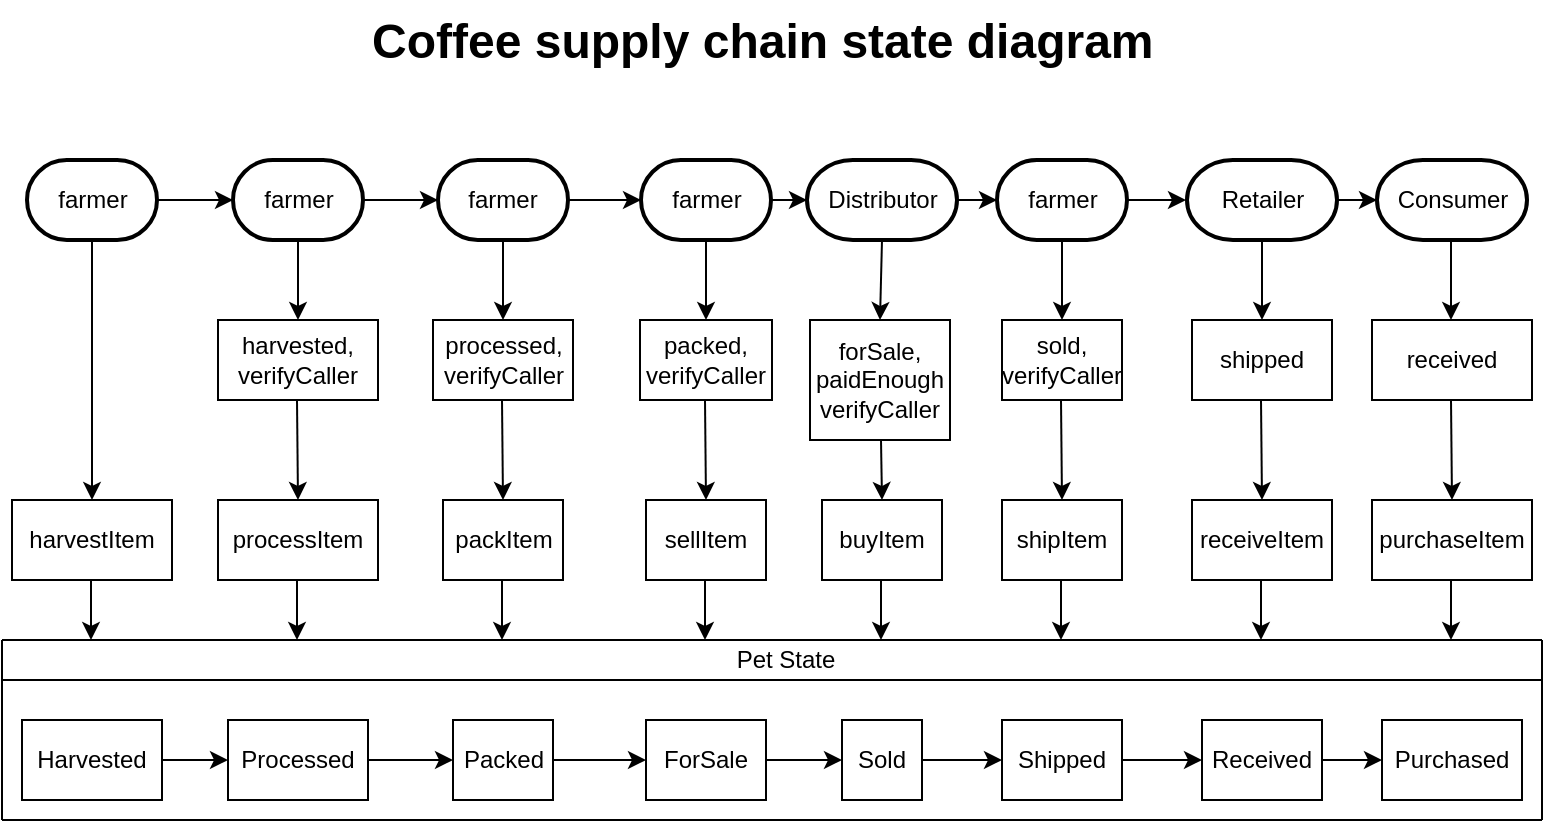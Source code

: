 <mxfile version="12.9.11" type="device"><diagram id="t9FqWY4UW1uQlBnNr380" name="Page-1"><mxGraphModel dx="946" dy="529" grid="1" gridSize="10" guides="1" tooltips="1" connect="1" arrows="1" fold="1" page="1" pageScale="1" pageWidth="827" pageHeight="1169" math="0" shadow="0"><root><mxCell id="0"/><mxCell id="1" parent="0"/><mxCell id="klQxxlOh72SQSvOW9jBo-2" value="&lt;span style=&quot;font-family: &amp;#34;helvetica&amp;#34; ; font-size: 24px ; font-style: normal ; font-weight: 700 ; letter-spacing: normal ; text-align: center ; text-indent: 0px ; text-transform: none ; word-spacing: 0px ; float: none ; display: inline&quot;&gt;Coffee supply chain state diagram&lt;/span&gt;" style="text;whiteSpace=wrap;html=1;" vertex="1" parent="1"><mxGeometry x="211" y="40" width="401" height="30" as="geometry"/></mxCell><mxCell id="klQxxlOh72SQSvOW9jBo-3" value="Harvested" style="rounded=0;whiteSpace=wrap;html=1;" vertex="1" parent="1"><mxGeometry x="38" y="400" width="70" height="40" as="geometry"/></mxCell><mxCell id="klQxxlOh72SQSvOW9jBo-4" value="Processed" style="rounded=0;whiteSpace=wrap;html=1;" vertex="1" parent="1"><mxGeometry x="141" y="400" width="70" height="40" as="geometry"/></mxCell><mxCell id="klQxxlOh72SQSvOW9jBo-5" value="Packed" style="rounded=0;whiteSpace=wrap;html=1;" vertex="1" parent="1"><mxGeometry x="253.5" y="400" width="50" height="40" as="geometry"/></mxCell><mxCell id="klQxxlOh72SQSvOW9jBo-6" value="ForSale" style="rounded=0;whiteSpace=wrap;html=1;" vertex="1" parent="1"><mxGeometry x="350" y="400" width="60" height="40" as="geometry"/></mxCell><mxCell id="klQxxlOh72SQSvOW9jBo-7" value="Sold" style="rounded=0;whiteSpace=wrap;html=1;" vertex="1" parent="1"><mxGeometry x="448" y="400" width="40" height="40" as="geometry"/></mxCell><mxCell id="klQxxlOh72SQSvOW9jBo-8" value="Shipped" style="rounded=0;whiteSpace=wrap;html=1;" vertex="1" parent="1"><mxGeometry x="528" y="400" width="60" height="40" as="geometry"/></mxCell><mxCell id="klQxxlOh72SQSvOW9jBo-9" value="Received" style="rounded=0;whiteSpace=wrap;html=1;" vertex="1" parent="1"><mxGeometry x="628" y="400" width="60" height="40" as="geometry"/></mxCell><mxCell id="klQxxlOh72SQSvOW9jBo-10" value="Purchased" style="rounded=0;whiteSpace=wrap;html=1;" vertex="1" parent="1"><mxGeometry x="718" y="400" width="70" height="40" as="geometry"/></mxCell><mxCell id="klQxxlOh72SQSvOW9jBo-11" value="" style="endArrow=classic;html=1;exitX=1;exitY=0.5;exitDx=0;exitDy=0;entryX=0;entryY=0.5;entryDx=0;entryDy=0;" edge="1" parent="1" source="klQxxlOh72SQSvOW9jBo-3" target="klQxxlOh72SQSvOW9jBo-4"><mxGeometry width="50" height="50" relative="1" as="geometry"><mxPoint x="396" y="380" as="sourcePoint"/><mxPoint x="446" y="330" as="targetPoint"/></mxGeometry></mxCell><mxCell id="klQxxlOh72SQSvOW9jBo-13" value="" style="endArrow=classic;html=1;exitX=1;exitY=0.5;exitDx=0;exitDy=0;entryX=0;entryY=0.5;entryDx=0;entryDy=0;" edge="1" parent="1" source="klQxxlOh72SQSvOW9jBo-4" target="klQxxlOh72SQSvOW9jBo-5"><mxGeometry width="50" height="50" relative="1" as="geometry"><mxPoint x="396" y="380" as="sourcePoint"/><mxPoint x="446" y="330" as="targetPoint"/></mxGeometry></mxCell><mxCell id="klQxxlOh72SQSvOW9jBo-14" value="" style="endArrow=classic;html=1;exitX=1;exitY=0.5;exitDx=0;exitDy=0;entryX=0;entryY=0.5;entryDx=0;entryDy=0;" edge="1" parent="1" source="klQxxlOh72SQSvOW9jBo-5" target="klQxxlOh72SQSvOW9jBo-6"><mxGeometry width="50" height="50" relative="1" as="geometry"><mxPoint x="256" y="430" as="sourcePoint"/><mxPoint x="276" y="430" as="targetPoint"/></mxGeometry></mxCell><mxCell id="klQxxlOh72SQSvOW9jBo-15" value="" style="endArrow=classic;html=1;exitX=1;exitY=0.5;exitDx=0;exitDy=0;entryX=0;entryY=0.5;entryDx=0;entryDy=0;" edge="1" parent="1" source="klQxxlOh72SQSvOW9jBo-6" target="klQxxlOh72SQSvOW9jBo-7"><mxGeometry width="50" height="50" relative="1" as="geometry"><mxPoint x="266" y="440" as="sourcePoint"/><mxPoint x="286" y="440" as="targetPoint"/></mxGeometry></mxCell><mxCell id="klQxxlOh72SQSvOW9jBo-16" value="" style="endArrow=classic;html=1;exitX=1;exitY=0.5;exitDx=0;exitDy=0;entryX=0;entryY=0.5;entryDx=0;entryDy=0;" edge="1" parent="1" source="klQxxlOh72SQSvOW9jBo-7" target="klQxxlOh72SQSvOW9jBo-8"><mxGeometry width="50" height="50" relative="1" as="geometry"><mxPoint x="276" y="450" as="sourcePoint"/><mxPoint x="296" y="450" as="targetPoint"/></mxGeometry></mxCell><mxCell id="klQxxlOh72SQSvOW9jBo-17" value="" style="endArrow=classic;html=1;exitX=1;exitY=0.5;exitDx=0;exitDy=0;entryX=0;entryY=0.5;entryDx=0;entryDy=0;" edge="1" parent="1" source="klQxxlOh72SQSvOW9jBo-8" target="klQxxlOh72SQSvOW9jBo-9"><mxGeometry width="50" height="50" relative="1" as="geometry"><mxPoint x="466" y="430" as="sourcePoint"/><mxPoint x="486" y="430" as="targetPoint"/></mxGeometry></mxCell><mxCell id="klQxxlOh72SQSvOW9jBo-18" value="" style="endArrow=classic;html=1;exitX=1;exitY=0.5;exitDx=0;exitDy=0;entryX=0;entryY=0.5;entryDx=0;entryDy=0;" edge="1" parent="1" source="klQxxlOh72SQSvOW9jBo-9" target="klQxxlOh72SQSvOW9jBo-10"><mxGeometry width="50" height="50" relative="1" as="geometry"><mxPoint x="546" y="430" as="sourcePoint"/><mxPoint x="566" y="430" as="targetPoint"/></mxGeometry></mxCell><mxCell id="klQxxlOh72SQSvOW9jBo-19" value="Pet State" style="text;html=1;strokeColor=none;fillColor=none;align=center;verticalAlign=middle;whiteSpace=wrap;rounded=0;" vertex="1" parent="1"><mxGeometry x="375" y="360" width="90" height="20" as="geometry"/></mxCell><mxCell id="klQxxlOh72SQSvOW9jBo-20" value="" style="endArrow=none;html=1;" edge="1" parent="1"><mxGeometry width="50" height="50" relative="1" as="geometry"><mxPoint x="28" y="360" as="sourcePoint"/><mxPoint x="798" y="360" as="targetPoint"/></mxGeometry></mxCell><mxCell id="klQxxlOh72SQSvOW9jBo-21" value="" style="endArrow=none;html=1;" edge="1" parent="1"><mxGeometry width="50" height="50" relative="1" as="geometry"><mxPoint x="28" y="380" as="sourcePoint"/><mxPoint x="798" y="380" as="targetPoint"/></mxGeometry></mxCell><mxCell id="klQxxlOh72SQSvOW9jBo-22" value="" style="endArrow=none;html=1;" edge="1" parent="1"><mxGeometry width="50" height="50" relative="1" as="geometry"><mxPoint x="28" y="450" as="sourcePoint"/><mxPoint x="798" y="450" as="targetPoint"/></mxGeometry></mxCell><mxCell id="klQxxlOh72SQSvOW9jBo-23" value="" style="endArrow=none;html=1;" edge="1" parent="1"><mxGeometry width="50" height="50" relative="1" as="geometry"><mxPoint x="28" y="450" as="sourcePoint"/><mxPoint x="28" y="360" as="targetPoint"/></mxGeometry></mxCell><mxCell id="klQxxlOh72SQSvOW9jBo-24" value="" style="endArrow=none;html=1;" edge="1" parent="1"><mxGeometry width="50" height="50" relative="1" as="geometry"><mxPoint x="798" y="450" as="sourcePoint"/><mxPoint x="798" y="360" as="targetPoint"/></mxGeometry></mxCell><mxCell id="klQxxlOh72SQSvOW9jBo-26" value="harvestItem" style="rounded=0;whiteSpace=wrap;html=1;" vertex="1" parent="1"><mxGeometry x="33" y="290" width="80" height="40" as="geometry"/></mxCell><mxCell id="klQxxlOh72SQSvOW9jBo-27" value="processItem" style="rounded=0;whiteSpace=wrap;html=1;" vertex="1" parent="1"><mxGeometry x="136" y="290" width="80" height="40" as="geometry"/></mxCell><mxCell id="klQxxlOh72SQSvOW9jBo-28" value="packItem" style="rounded=0;whiteSpace=wrap;html=1;" vertex="1" parent="1"><mxGeometry x="248.5" y="290" width="60" height="40" as="geometry"/></mxCell><mxCell id="klQxxlOh72SQSvOW9jBo-29" value="sellItem" style="rounded=0;whiteSpace=wrap;html=1;" vertex="1" parent="1"><mxGeometry x="350" y="290" width="60" height="40" as="geometry"/></mxCell><mxCell id="klQxxlOh72SQSvOW9jBo-30" value="buyItem" style="rounded=0;whiteSpace=wrap;html=1;" vertex="1" parent="1"><mxGeometry x="438" y="290" width="60" height="40" as="geometry"/></mxCell><mxCell id="klQxxlOh72SQSvOW9jBo-31" value="shipItem" style="rounded=0;whiteSpace=wrap;html=1;" vertex="1" parent="1"><mxGeometry x="528" y="290" width="60" height="40" as="geometry"/></mxCell><mxCell id="klQxxlOh72SQSvOW9jBo-32" value="receiveItem" style="rounded=0;whiteSpace=wrap;html=1;" vertex="1" parent="1"><mxGeometry x="623" y="290" width="70" height="40" as="geometry"/></mxCell><mxCell id="klQxxlOh72SQSvOW9jBo-33" value="purchaseItem" style="rounded=0;whiteSpace=wrap;html=1;" vertex="1" parent="1"><mxGeometry x="713" y="290" width="80" height="40" as="geometry"/></mxCell><mxCell id="klQxxlOh72SQSvOW9jBo-45" value="harvested,&lt;br&gt;verifyCaller" style="rounded=0;whiteSpace=wrap;html=1;" vertex="1" parent="1"><mxGeometry x="136" y="200" width="80" height="40" as="geometry"/></mxCell><mxCell id="klQxxlOh72SQSvOW9jBo-46" value="processed,&lt;br&gt;verifyCaller" style="rounded=0;whiteSpace=wrap;html=1;" vertex="1" parent="1"><mxGeometry x="243.5" y="200" width="70" height="40" as="geometry"/></mxCell><mxCell id="klQxxlOh72SQSvOW9jBo-47" value="packed,&lt;br&gt;verifyCaller" style="rounded=0;whiteSpace=wrap;html=1;" vertex="1" parent="1"><mxGeometry x="347" y="200" width="66" height="40" as="geometry"/></mxCell><mxCell id="klQxxlOh72SQSvOW9jBo-48" value="forSale,&lt;br&gt;paidEnough&lt;br&gt;verifyCaller" style="rounded=0;whiteSpace=wrap;html=1;" vertex="1" parent="1"><mxGeometry x="432" y="200" width="70" height="60" as="geometry"/></mxCell><mxCell id="klQxxlOh72SQSvOW9jBo-49" value="sold,&lt;br&gt;verifyCaller" style="rounded=0;whiteSpace=wrap;html=1;" vertex="1" parent="1"><mxGeometry x="528" y="200" width="60" height="40" as="geometry"/></mxCell><mxCell id="klQxxlOh72SQSvOW9jBo-50" value="shipped" style="rounded=0;whiteSpace=wrap;html=1;" vertex="1" parent="1"><mxGeometry x="623" y="200" width="70" height="40" as="geometry"/></mxCell><mxCell id="klQxxlOh72SQSvOW9jBo-51" value="received" style="rounded=0;whiteSpace=wrap;html=1;" vertex="1" parent="1"><mxGeometry x="713" y="200" width="80" height="40" as="geometry"/></mxCell><mxCell id="klQxxlOh72SQSvOW9jBo-63" value="farmer" style="strokeWidth=2;html=1;shape=mxgraph.flowchart.terminator;whiteSpace=wrap;" vertex="1" parent="1"><mxGeometry x="246" y="120" width="65" height="40" as="geometry"/></mxCell><mxCell id="klQxxlOh72SQSvOW9jBo-65" value="Distributor" style="strokeWidth=2;html=1;shape=mxgraph.flowchart.terminator;whiteSpace=wrap;" vertex="1" parent="1"><mxGeometry x="430.5" y="120" width="75" height="40" as="geometry"/></mxCell><mxCell id="klQxxlOh72SQSvOW9jBo-66" value="farmer" style="strokeWidth=2;html=1;shape=mxgraph.flowchart.terminator;whiteSpace=wrap;" vertex="1" parent="1"><mxGeometry x="143.5" y="120" width="65" height="40" as="geometry"/></mxCell><mxCell id="klQxxlOh72SQSvOW9jBo-67" value="farmer" style="strokeWidth=2;html=1;shape=mxgraph.flowchart.terminator;whiteSpace=wrap;" vertex="1" parent="1"><mxGeometry x="40.5" y="120" width="65" height="40" as="geometry"/></mxCell><mxCell id="klQxxlOh72SQSvOW9jBo-68" value="farmer" style="strokeWidth=2;html=1;shape=mxgraph.flowchart.terminator;whiteSpace=wrap;" vertex="1" parent="1"><mxGeometry x="347.5" y="120" width="65" height="40" as="geometry"/></mxCell><mxCell id="klQxxlOh72SQSvOW9jBo-69" value="Retailer" style="strokeWidth=2;html=1;shape=mxgraph.flowchart.terminator;whiteSpace=wrap;" vertex="1" parent="1"><mxGeometry x="620.5" y="120" width="75" height="40" as="geometry"/></mxCell><mxCell id="klQxxlOh72SQSvOW9jBo-70" value="farmer" style="strokeWidth=2;html=1;shape=mxgraph.flowchart.terminator;whiteSpace=wrap;" vertex="1" parent="1"><mxGeometry x="525.5" y="120" width="65" height="40" as="geometry"/></mxCell><mxCell id="klQxxlOh72SQSvOW9jBo-71" value="Consumer" style="strokeWidth=2;html=1;shape=mxgraph.flowchart.terminator;whiteSpace=wrap;" vertex="1" parent="1"><mxGeometry x="715.5" y="120" width="75" height="40" as="geometry"/></mxCell><mxCell id="klQxxlOh72SQSvOW9jBo-72" value="" style="endArrow=classic;html=1;exitX=1;exitY=0.5;exitDx=0;exitDy=0;exitPerimeter=0;entryX=0;entryY=0.5;entryDx=0;entryDy=0;entryPerimeter=0;" edge="1" parent="1" source="klQxxlOh72SQSvOW9jBo-67" target="klQxxlOh72SQSvOW9jBo-66"><mxGeometry width="50" height="50" relative="1" as="geometry"><mxPoint x="388" y="300" as="sourcePoint"/><mxPoint x="438" y="250" as="targetPoint"/></mxGeometry></mxCell><mxCell id="klQxxlOh72SQSvOW9jBo-73" value="" style="endArrow=classic;html=1;exitX=1;exitY=0.5;exitDx=0;exitDy=0;exitPerimeter=0;entryX=0;entryY=0.5;entryDx=0;entryDy=0;entryPerimeter=0;" edge="1" parent="1" source="klQxxlOh72SQSvOW9jBo-66" target="klQxxlOh72SQSvOW9jBo-63"><mxGeometry width="50" height="50" relative="1" as="geometry"><mxPoint x="134.5" y="150" as="sourcePoint"/><mxPoint x="168.5" y="150" as="targetPoint"/></mxGeometry></mxCell><mxCell id="klQxxlOh72SQSvOW9jBo-74" value="" style="endArrow=classic;html=1;entryX=0;entryY=0.5;entryDx=0;entryDy=0;entryPerimeter=0;exitX=1;exitY=0.5;exitDx=0;exitDy=0;exitPerimeter=0;" edge="1" parent="1" source="klQxxlOh72SQSvOW9jBo-63" target="klQxxlOh72SQSvOW9jBo-68"><mxGeometry width="50" height="50" relative="1" as="geometry"><mxPoint x="318" y="140" as="sourcePoint"/><mxPoint x="178.5" y="160" as="targetPoint"/></mxGeometry></mxCell><mxCell id="klQxxlOh72SQSvOW9jBo-75" value="" style="endArrow=classic;html=1;entryX=0;entryY=0.5;entryDx=0;entryDy=0;entryPerimeter=0;exitX=1;exitY=0.5;exitDx=0;exitDy=0;exitPerimeter=0;" edge="1" parent="1" source="klQxxlOh72SQSvOW9jBo-68" target="klQxxlOh72SQSvOW9jBo-65"><mxGeometry width="50" height="50" relative="1" as="geometry"><mxPoint x="328" y="150" as="sourcePoint"/><mxPoint x="357.5" y="150" as="targetPoint"/></mxGeometry></mxCell><mxCell id="klQxxlOh72SQSvOW9jBo-76" value="" style="endArrow=classic;html=1;entryX=0;entryY=0.5;entryDx=0;entryDy=0;entryPerimeter=0;exitX=1;exitY=0.5;exitDx=0;exitDy=0;exitPerimeter=0;" edge="1" parent="1" source="klQxxlOh72SQSvOW9jBo-65" target="klQxxlOh72SQSvOW9jBo-70"><mxGeometry width="50" height="50" relative="1" as="geometry"><mxPoint x="408" y="180" as="sourcePoint"/><mxPoint x="439.5" y="150" as="targetPoint"/></mxGeometry></mxCell><mxCell id="klQxxlOh72SQSvOW9jBo-77" value="" style="endArrow=classic;html=1;exitX=1;exitY=0.5;exitDx=0;exitDy=0;exitPerimeter=0;" edge="1" parent="1" source="klQxxlOh72SQSvOW9jBo-70"><mxGeometry width="50" height="50" relative="1" as="geometry"><mxPoint x="390" y="260" as="sourcePoint"/><mxPoint x="620" y="140" as="targetPoint"/></mxGeometry></mxCell><mxCell id="klQxxlOh72SQSvOW9jBo-78" value="" style="endArrow=classic;html=1;exitX=1;exitY=0.5;exitDx=0;exitDy=0;exitPerimeter=0;entryX=0;entryY=0.5;entryDx=0;entryDy=0;entryPerimeter=0;" edge="1" parent="1" source="klQxxlOh72SQSvOW9jBo-69" target="klQxxlOh72SQSvOW9jBo-71"><mxGeometry width="50" height="50" relative="1" as="geometry"><mxPoint x="600.5" y="150" as="sourcePoint"/><mxPoint x="630" y="150" as="targetPoint"/></mxGeometry></mxCell><mxCell id="klQxxlOh72SQSvOW9jBo-80" value="" style="endArrow=classic;html=1;exitX=0.5;exitY=1;exitDx=0;exitDy=0;entryX=0.5;entryY=0;entryDx=0;entryDy=0;exitPerimeter=0;" edge="1" parent="1" source="klQxxlOh72SQSvOW9jBo-66" target="klQxxlOh72SQSvOW9jBo-45"><mxGeometry width="50" height="50" relative="1" as="geometry"><mxPoint x="83" y="170" as="sourcePoint"/><mxPoint x="83" y="210" as="targetPoint"/></mxGeometry></mxCell><mxCell id="klQxxlOh72SQSvOW9jBo-81" value="" style="endArrow=classic;html=1;exitX=0.5;exitY=1;exitDx=0;exitDy=0;entryX=0.5;entryY=0;entryDx=0;entryDy=0;exitPerimeter=0;" edge="1" parent="1" source="klQxxlOh72SQSvOW9jBo-63" target="klQxxlOh72SQSvOW9jBo-46"><mxGeometry width="50" height="50" relative="1" as="geometry"><mxPoint x="186" y="170" as="sourcePoint"/><mxPoint x="186" y="210" as="targetPoint"/></mxGeometry></mxCell><mxCell id="klQxxlOh72SQSvOW9jBo-82" value="" style="endArrow=classic;html=1;exitX=0.5;exitY=1;exitDx=0;exitDy=0;entryX=0.5;entryY=0;entryDx=0;entryDy=0;exitPerimeter=0;" edge="1" parent="1" source="klQxxlOh72SQSvOW9jBo-68" target="klQxxlOh72SQSvOW9jBo-47"><mxGeometry width="50" height="50" relative="1" as="geometry"><mxPoint x="288.5" y="170" as="sourcePoint"/><mxPoint x="288.5" y="210" as="targetPoint"/></mxGeometry></mxCell><mxCell id="klQxxlOh72SQSvOW9jBo-83" value="" style="endArrow=classic;html=1;exitX=0.5;exitY=1;exitDx=0;exitDy=0;entryX=0.5;entryY=0;entryDx=0;entryDy=0;exitPerimeter=0;" edge="1" parent="1" source="klQxxlOh72SQSvOW9jBo-65" target="klQxxlOh72SQSvOW9jBo-48"><mxGeometry width="50" height="50" relative="1" as="geometry"><mxPoint x="390" y="170" as="sourcePoint"/><mxPoint x="390" y="210" as="targetPoint"/></mxGeometry></mxCell><mxCell id="klQxxlOh72SQSvOW9jBo-84" value="" style="endArrow=classic;html=1;exitX=0.5;exitY=1;exitDx=0;exitDy=0;entryX=0.5;entryY=0;entryDx=0;entryDy=0;exitPerimeter=0;" edge="1" parent="1" source="klQxxlOh72SQSvOW9jBo-70" target="klQxxlOh72SQSvOW9jBo-49"><mxGeometry width="50" height="50" relative="1" as="geometry"><mxPoint x="478" y="170" as="sourcePoint"/><mxPoint x="477" y="210" as="targetPoint"/></mxGeometry></mxCell><mxCell id="klQxxlOh72SQSvOW9jBo-85" value="" style="endArrow=classic;html=1;exitX=0.5;exitY=1;exitDx=0;exitDy=0;entryX=0.5;entryY=0;entryDx=0;entryDy=0;exitPerimeter=0;" edge="1" parent="1" source="klQxxlOh72SQSvOW9jBo-69" target="klQxxlOh72SQSvOW9jBo-50"><mxGeometry width="50" height="50" relative="1" as="geometry"><mxPoint x="568" y="170" as="sourcePoint"/><mxPoint x="568" y="210" as="targetPoint"/></mxGeometry></mxCell><mxCell id="klQxxlOh72SQSvOW9jBo-86" value="" style="endArrow=classic;html=1;exitX=0.5;exitY=1;exitDx=0;exitDy=0;entryX=0.5;entryY=0;entryDx=0;entryDy=0;exitPerimeter=0;" edge="1" parent="1"><mxGeometry width="50" height="50" relative="1" as="geometry"><mxPoint x="752.5" y="160" as="sourcePoint"/><mxPoint x="752.5" y="200" as="targetPoint"/></mxGeometry></mxCell><mxCell id="klQxxlOh72SQSvOW9jBo-87" value="" style="endArrow=classic;html=1;exitX=0.5;exitY=1;exitDx=0;exitDy=0;exitPerimeter=0;entryX=0.5;entryY=0;entryDx=0;entryDy=0;" edge="1" parent="1" source="klQxxlOh72SQSvOW9jBo-67" target="klQxxlOh72SQSvOW9jBo-26"><mxGeometry width="50" height="50" relative="1" as="geometry"><mxPoint x="72.5" y="240" as="sourcePoint"/><mxPoint x="72.5" y="280" as="targetPoint"/></mxGeometry></mxCell><mxCell id="klQxxlOh72SQSvOW9jBo-88" value="" style="endArrow=classic;html=1;exitX=0.5;exitY=1;exitDx=0;exitDy=0;exitPerimeter=0;entryX=0.5;entryY=0;entryDx=0;entryDy=0;" edge="1" parent="1"><mxGeometry width="50" height="50" relative="1" as="geometry"><mxPoint x="175.5" y="240" as="sourcePoint"/><mxPoint x="176" y="290" as="targetPoint"/></mxGeometry></mxCell><mxCell id="klQxxlOh72SQSvOW9jBo-89" value="" style="endArrow=classic;html=1;exitX=0.5;exitY=1;exitDx=0;exitDy=0;exitPerimeter=0;entryX=0.5;entryY=0;entryDx=0;entryDy=0;" edge="1" parent="1"><mxGeometry width="50" height="50" relative="1" as="geometry"><mxPoint x="278" y="240" as="sourcePoint"/><mxPoint x="278.5" y="290" as="targetPoint"/></mxGeometry></mxCell><mxCell id="klQxxlOh72SQSvOW9jBo-90" value="" style="endArrow=classic;html=1;exitX=0.5;exitY=1;exitDx=0;exitDy=0;exitPerimeter=0;entryX=0.5;entryY=0;entryDx=0;entryDy=0;" edge="1" parent="1"><mxGeometry width="50" height="50" relative="1" as="geometry"><mxPoint x="379.5" y="240" as="sourcePoint"/><mxPoint x="380" y="290" as="targetPoint"/></mxGeometry></mxCell><mxCell id="klQxxlOh72SQSvOW9jBo-91" value="" style="endArrow=classic;html=1;exitX=0.5;exitY=1;exitDx=0;exitDy=0;exitPerimeter=0;entryX=0.5;entryY=0;entryDx=0;entryDy=0;" edge="1" parent="1"><mxGeometry width="50" height="50" relative="1" as="geometry"><mxPoint x="557.5" y="240" as="sourcePoint"/><mxPoint x="558" y="290" as="targetPoint"/></mxGeometry></mxCell><mxCell id="klQxxlOh72SQSvOW9jBo-92" value="" style="endArrow=classic;html=1;exitX=0.5;exitY=1;exitDx=0;exitDy=0;exitPerimeter=0;entryX=0.5;entryY=0;entryDx=0;entryDy=0;" edge="1" parent="1"><mxGeometry width="50" height="50" relative="1" as="geometry"><mxPoint x="657.5" y="240" as="sourcePoint"/><mxPoint x="658" y="290" as="targetPoint"/></mxGeometry></mxCell><mxCell id="klQxxlOh72SQSvOW9jBo-93" value="" style="endArrow=classic;html=1;exitX=0.5;exitY=1;exitDx=0;exitDy=0;exitPerimeter=0;entryX=0.5;entryY=0;entryDx=0;entryDy=0;" edge="1" parent="1"><mxGeometry width="50" height="50" relative="1" as="geometry"><mxPoint x="752.5" y="240" as="sourcePoint"/><mxPoint x="753" y="290" as="targetPoint"/></mxGeometry></mxCell><mxCell id="klQxxlOh72SQSvOW9jBo-94" value="" style="endArrow=classic;html=1;exitX=0.5;exitY=1;exitDx=0;exitDy=0;exitPerimeter=0;" edge="1" parent="1"><mxGeometry width="50" height="50" relative="1" as="geometry"><mxPoint x="467.5" y="260" as="sourcePoint"/><mxPoint x="468" y="290" as="targetPoint"/></mxGeometry></mxCell><mxCell id="klQxxlOh72SQSvOW9jBo-95" value="" style="endArrow=classic;html=1;" edge="1" parent="1"><mxGeometry width="50" height="50" relative="1" as="geometry"><mxPoint x="72.5" y="330" as="sourcePoint"/><mxPoint x="72.5" y="360" as="targetPoint"/></mxGeometry></mxCell><mxCell id="klQxxlOh72SQSvOW9jBo-96" value="" style="endArrow=classic;html=1;" edge="1" parent="1"><mxGeometry width="50" height="50" relative="1" as="geometry"><mxPoint x="175.5" y="330" as="sourcePoint"/><mxPoint x="175.5" y="360" as="targetPoint"/></mxGeometry></mxCell><mxCell id="klQxxlOh72SQSvOW9jBo-97" value="" style="endArrow=classic;html=1;" edge="1" parent="1"><mxGeometry width="50" height="50" relative="1" as="geometry"><mxPoint x="278" y="330" as="sourcePoint"/><mxPoint x="278" y="360" as="targetPoint"/></mxGeometry></mxCell><mxCell id="klQxxlOh72SQSvOW9jBo-98" value="" style="endArrow=classic;html=1;" edge="1" parent="1"><mxGeometry width="50" height="50" relative="1" as="geometry"><mxPoint x="379.5" y="330" as="sourcePoint"/><mxPoint x="379.5" y="360" as="targetPoint"/></mxGeometry></mxCell><mxCell id="klQxxlOh72SQSvOW9jBo-99" value="" style="endArrow=classic;html=1;" edge="1" parent="1"><mxGeometry width="50" height="50" relative="1" as="geometry"><mxPoint x="467.5" y="330" as="sourcePoint"/><mxPoint x="467.5" y="360" as="targetPoint"/></mxGeometry></mxCell><mxCell id="klQxxlOh72SQSvOW9jBo-100" value="" style="endArrow=classic;html=1;" edge="1" parent="1"><mxGeometry width="50" height="50" relative="1" as="geometry"><mxPoint x="557.5" y="330" as="sourcePoint"/><mxPoint x="557.5" y="360" as="targetPoint"/></mxGeometry></mxCell><mxCell id="klQxxlOh72SQSvOW9jBo-101" value="" style="endArrow=classic;html=1;" edge="1" parent="1"><mxGeometry width="50" height="50" relative="1" as="geometry"><mxPoint x="657.5" y="330" as="sourcePoint"/><mxPoint x="657.5" y="360" as="targetPoint"/></mxGeometry></mxCell><mxCell id="klQxxlOh72SQSvOW9jBo-102" value="" style="endArrow=classic;html=1;" edge="1" parent="1"><mxGeometry width="50" height="50" relative="1" as="geometry"><mxPoint x="752.5" y="330" as="sourcePoint"/><mxPoint x="752.5" y="360" as="targetPoint"/></mxGeometry></mxCell></root></mxGraphModel></diagram></mxfile>